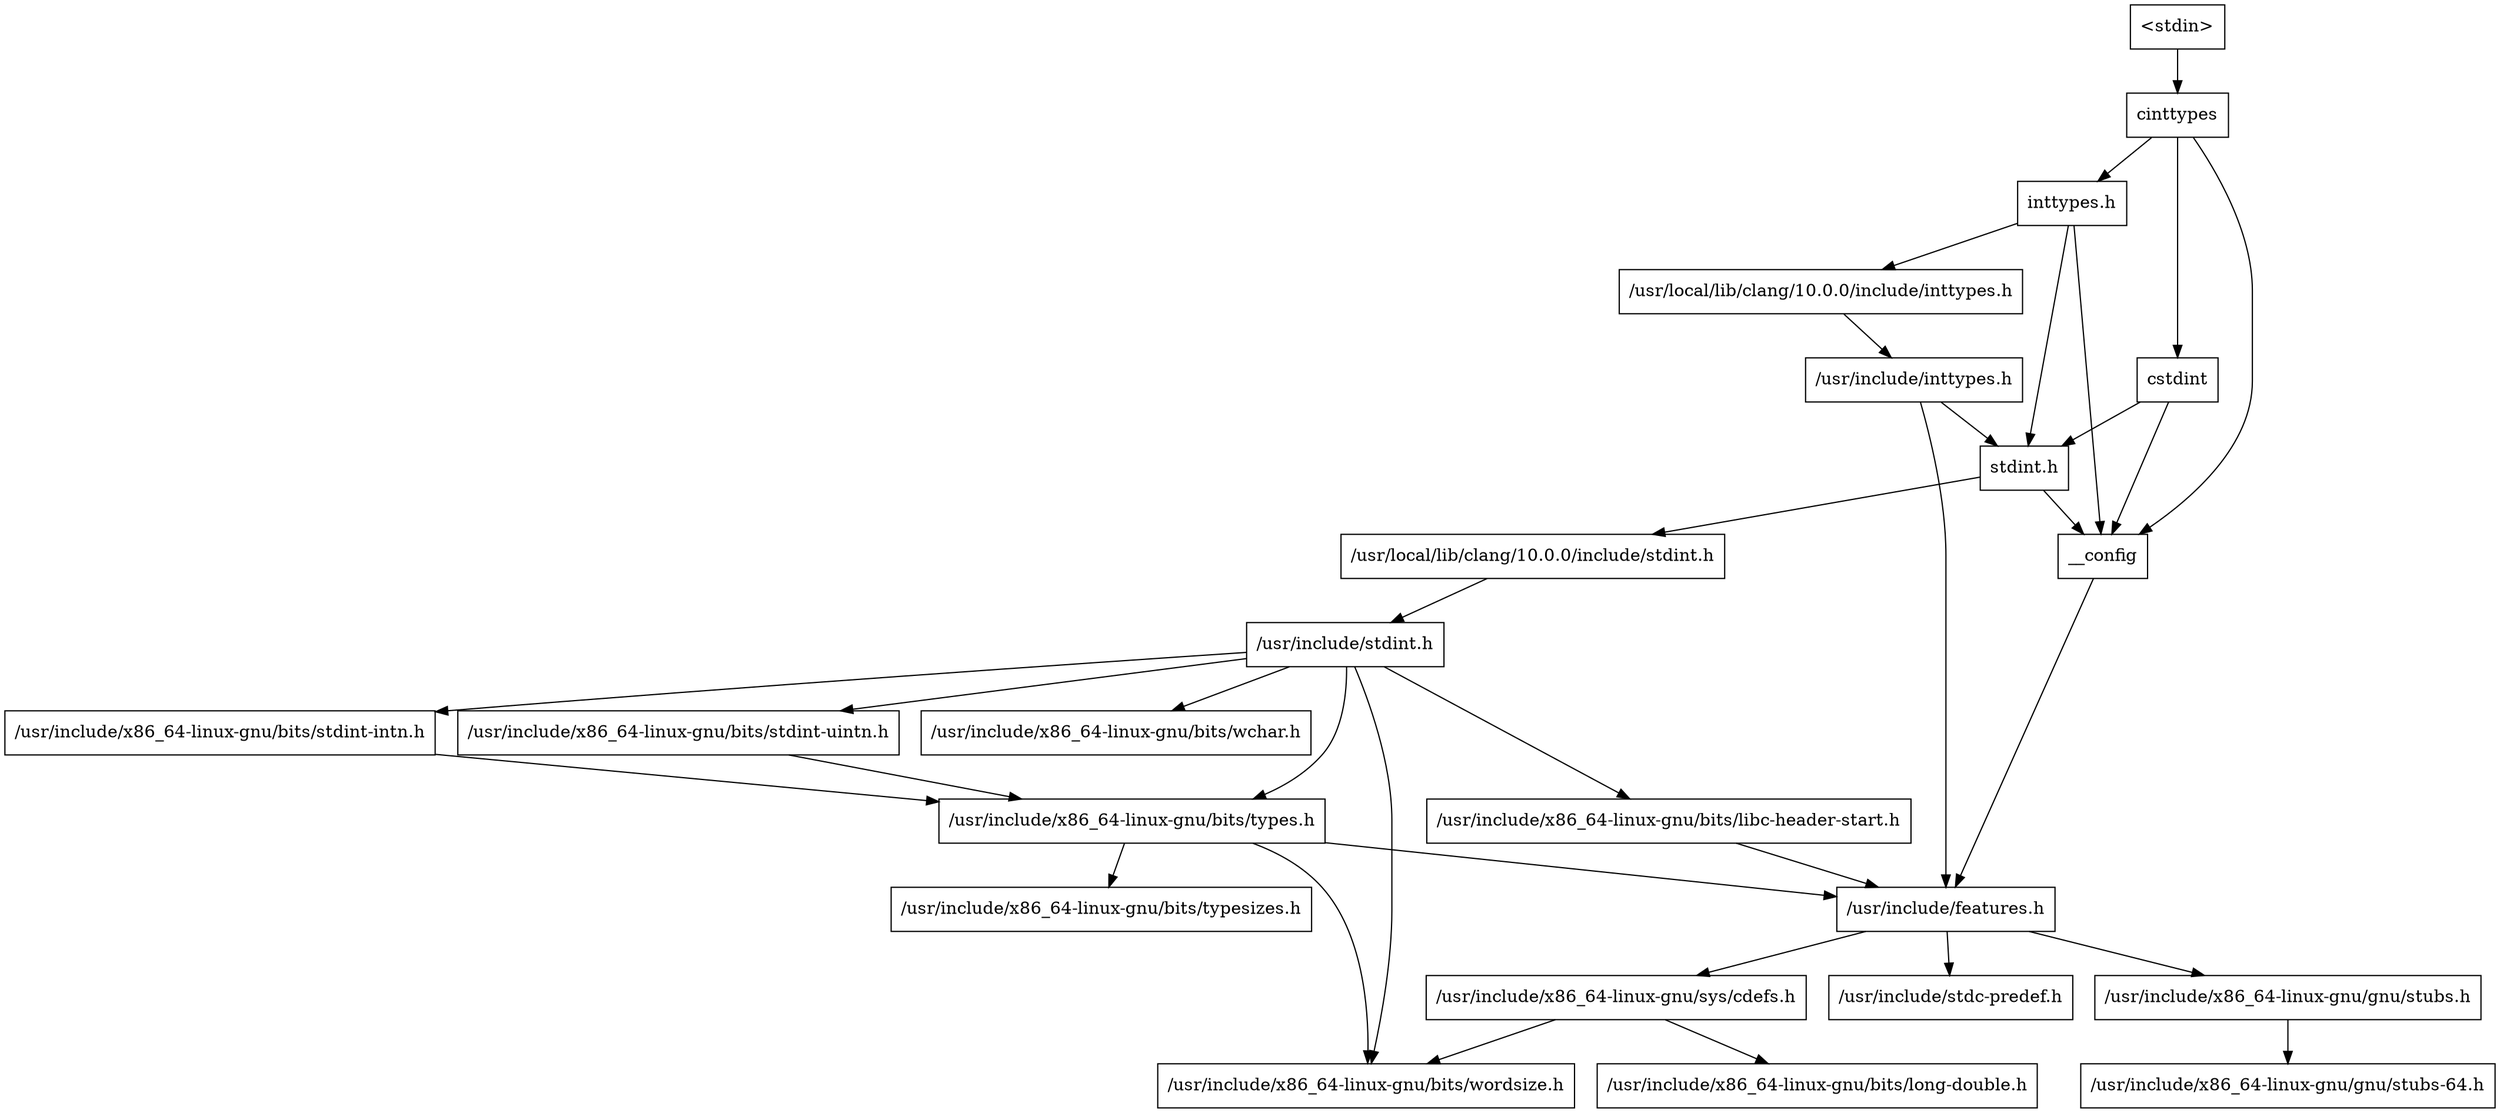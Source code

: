 digraph "dependencies" {
  header_0 [ shape="box", label="\<stdin\>" ];
  header_1 [ shape="box", label="cinttypes" ];
  header_11 [ shape="box", label="cstdint" ];
  header_12 [ shape="box", label="stdint.h" ];
  header_13 [ shape="box", label="/usr/local/lib/clang/10.0.0/include/stdint.h" ];
  header_14 [ shape="box", label="/usr/include/stdint.h" ];
  header_15 [ shape="box", label="/usr/include/x86_64-linux-gnu/bits/libc-header-start.h" ];
  header_16 [ shape="box", label="/usr/include/x86_64-linux-gnu/bits/types.h" ];
  header_17 [ shape="box", label="/usr/include/x86_64-linux-gnu/bits/typesizes.h" ];
  header_18 [ shape="box", label="/usr/include/x86_64-linux-gnu/bits/wchar.h" ];
  header_19 [ shape="box", label="/usr/include/x86_64-linux-gnu/bits/stdint-intn.h" ];
  header_2 [ shape="box", label="__config" ];
  header_20 [ shape="box", label="/usr/include/x86_64-linux-gnu/bits/stdint-uintn.h" ];
  header_21 [ shape="box", label="inttypes.h" ];
  header_22 [ shape="box", label="/usr/local/lib/clang/10.0.0/include/inttypes.h" ];
  header_23 [ shape="box", label="/usr/include/inttypes.h" ];
  header_3 [ shape="box", label="/usr/include/features.h" ];
  header_4 [ shape="box", label="/usr/include/stdc-predef.h" ];
  header_5 [ shape="box", label="/usr/include/x86_64-linux-gnu/sys/cdefs.h" ];
  header_6 [ shape="box", label="/usr/include/x86_64-linux-gnu/bits/wordsize.h" ];
  header_7 [ shape="box", label="/usr/include/x86_64-linux-gnu/bits/long-double.h" ];
  header_8 [ shape="box", label="/usr/include/x86_64-linux-gnu/gnu/stubs.h" ];
  header_9 [ shape="box", label="/usr/include/x86_64-linux-gnu/gnu/stubs-64.h" ];
  header_21 -> header_2;
  header_21 -> header_12;
  header_21 -> header_22;
  header_20 -> header_16;
  header_23 -> header_3;
  header_23 -> header_12;
  header_22 -> header_23;
  header_5 -> header_6;
  header_5 -> header_7;
  header_2 -> header_3;
  header_3 -> header_4;
  header_3 -> header_5;
  header_3 -> header_8;
  header_0 -> header_1;
  header_1 -> header_21;
  header_1 -> header_2;
  header_1 -> header_11;
  header_8 -> header_9;
  header_14 -> header_15;
  header_14 -> header_16;
  header_14 -> header_18;
  header_14 -> header_19;
  header_14 -> header_20;
  header_14 -> header_6;
  header_15 -> header_3;
  header_16 -> header_6;
  header_16 -> header_17;
  header_16 -> header_3;
  header_11 -> header_2;
  header_11 -> header_12;
  header_12 -> header_2;
  header_12 -> header_13;
  header_13 -> header_14;
  header_19 -> header_16;
}